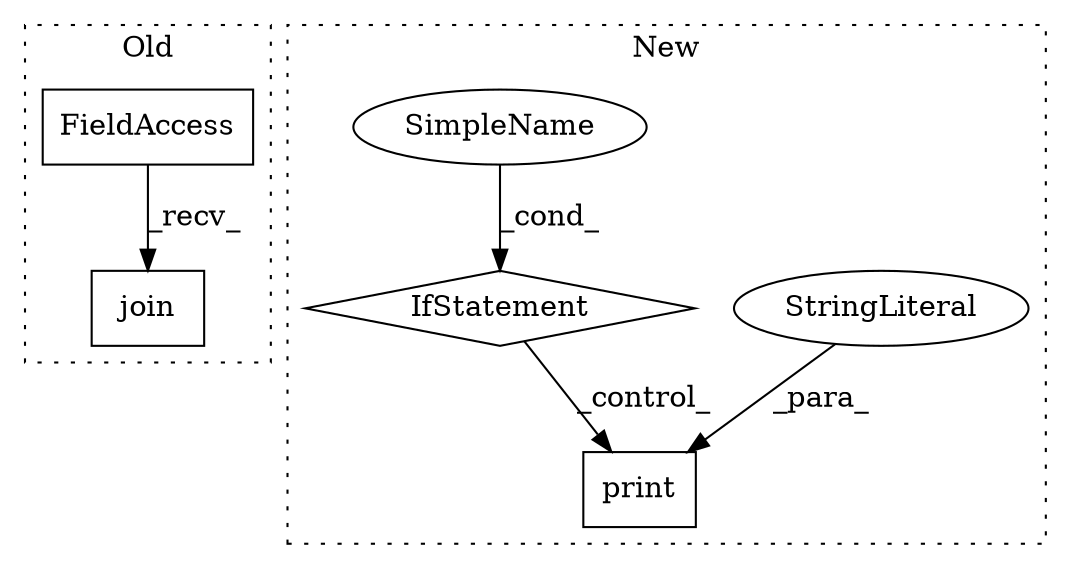digraph G {
subgraph cluster0 {
1 [label="join" a="32" s="1482,1507" l="5,1" shape="box"];
3 [label="FieldAccess" a="22" s="1474" l="7" shape="box"];
label = "Old";
style="dotted";
}
subgraph cluster1 {
2 [label="print" a="32" s="1347,1417" l="6,1" shape="box"];
4 [label="StringLiteral" a="45" s="1353" l="64" shape="ellipse"];
5 [label="IfStatement" a="25" s="1286,1301" l="4,2" shape="diamond"];
6 [label="SimpleName" a="42" s="1290" l="11" shape="ellipse"];
label = "New";
style="dotted";
}
3 -> 1 [label="_recv_"];
4 -> 2 [label="_para_"];
5 -> 2 [label="_control_"];
6 -> 5 [label="_cond_"];
}